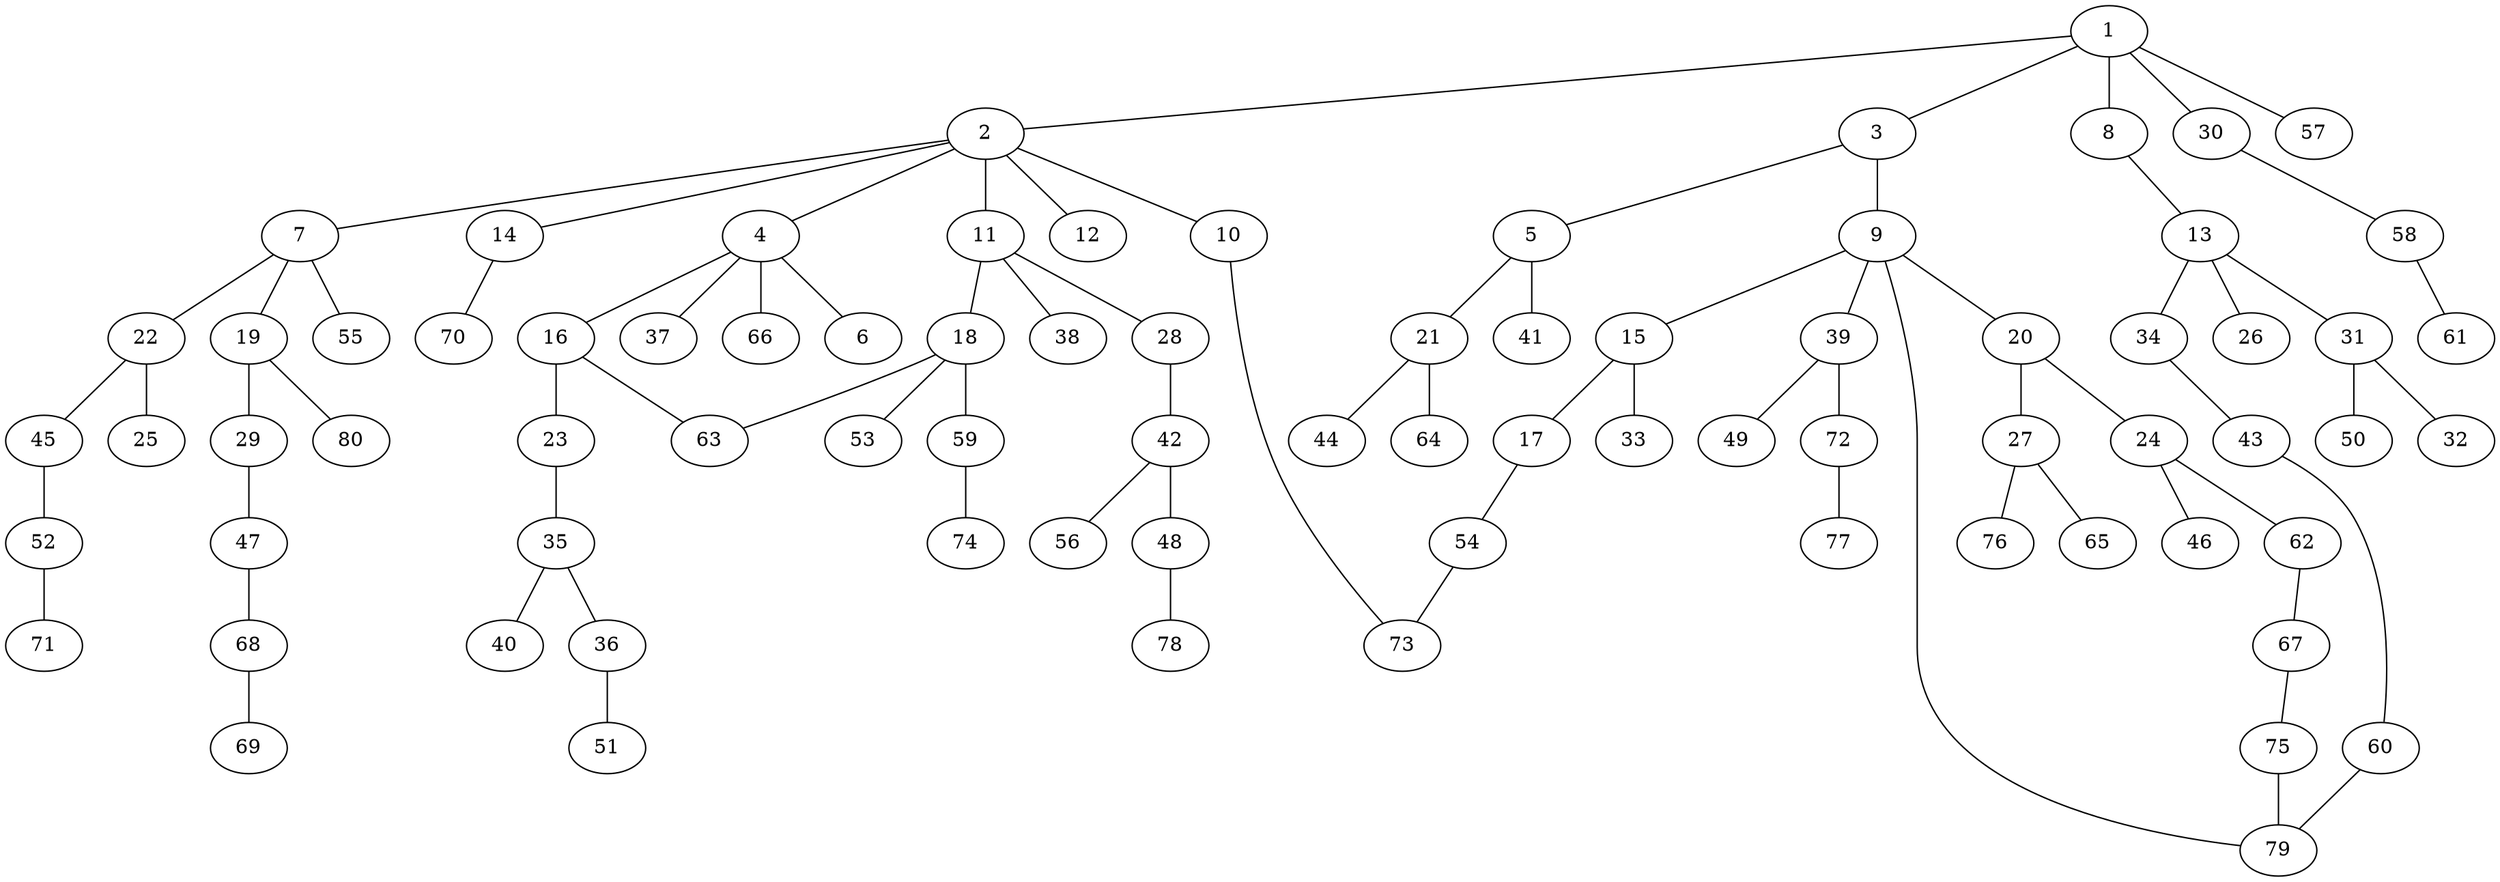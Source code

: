 graph graphname {1--2
1--3
1--8
1--30
1--57
2--4
2--7
2--10
2--11
2--12
2--14
3--5
3--9
4--6
4--16
4--37
4--66
5--21
5--41
7--19
7--22
7--55
8--13
9--15
9--20
9--39
9--79
10--73
11--18
11--28
11--38
13--26
13--31
13--34
14--70
15--17
15--33
16--23
16--63
17--54
18--53
18--59
18--63
19--29
19--80
20--24
20--27
21--44
21--64
22--25
22--45
23--35
24--46
24--62
27--65
27--76
28--42
29--47
30--58
31--32
31--50
34--43
35--36
35--40
36--51
39--49
39--72
42--48
42--56
43--60
45--52
47--68
48--78
52--71
54--73
58--61
59--74
60--79
62--67
67--75
68--69
72--77
75--79
}